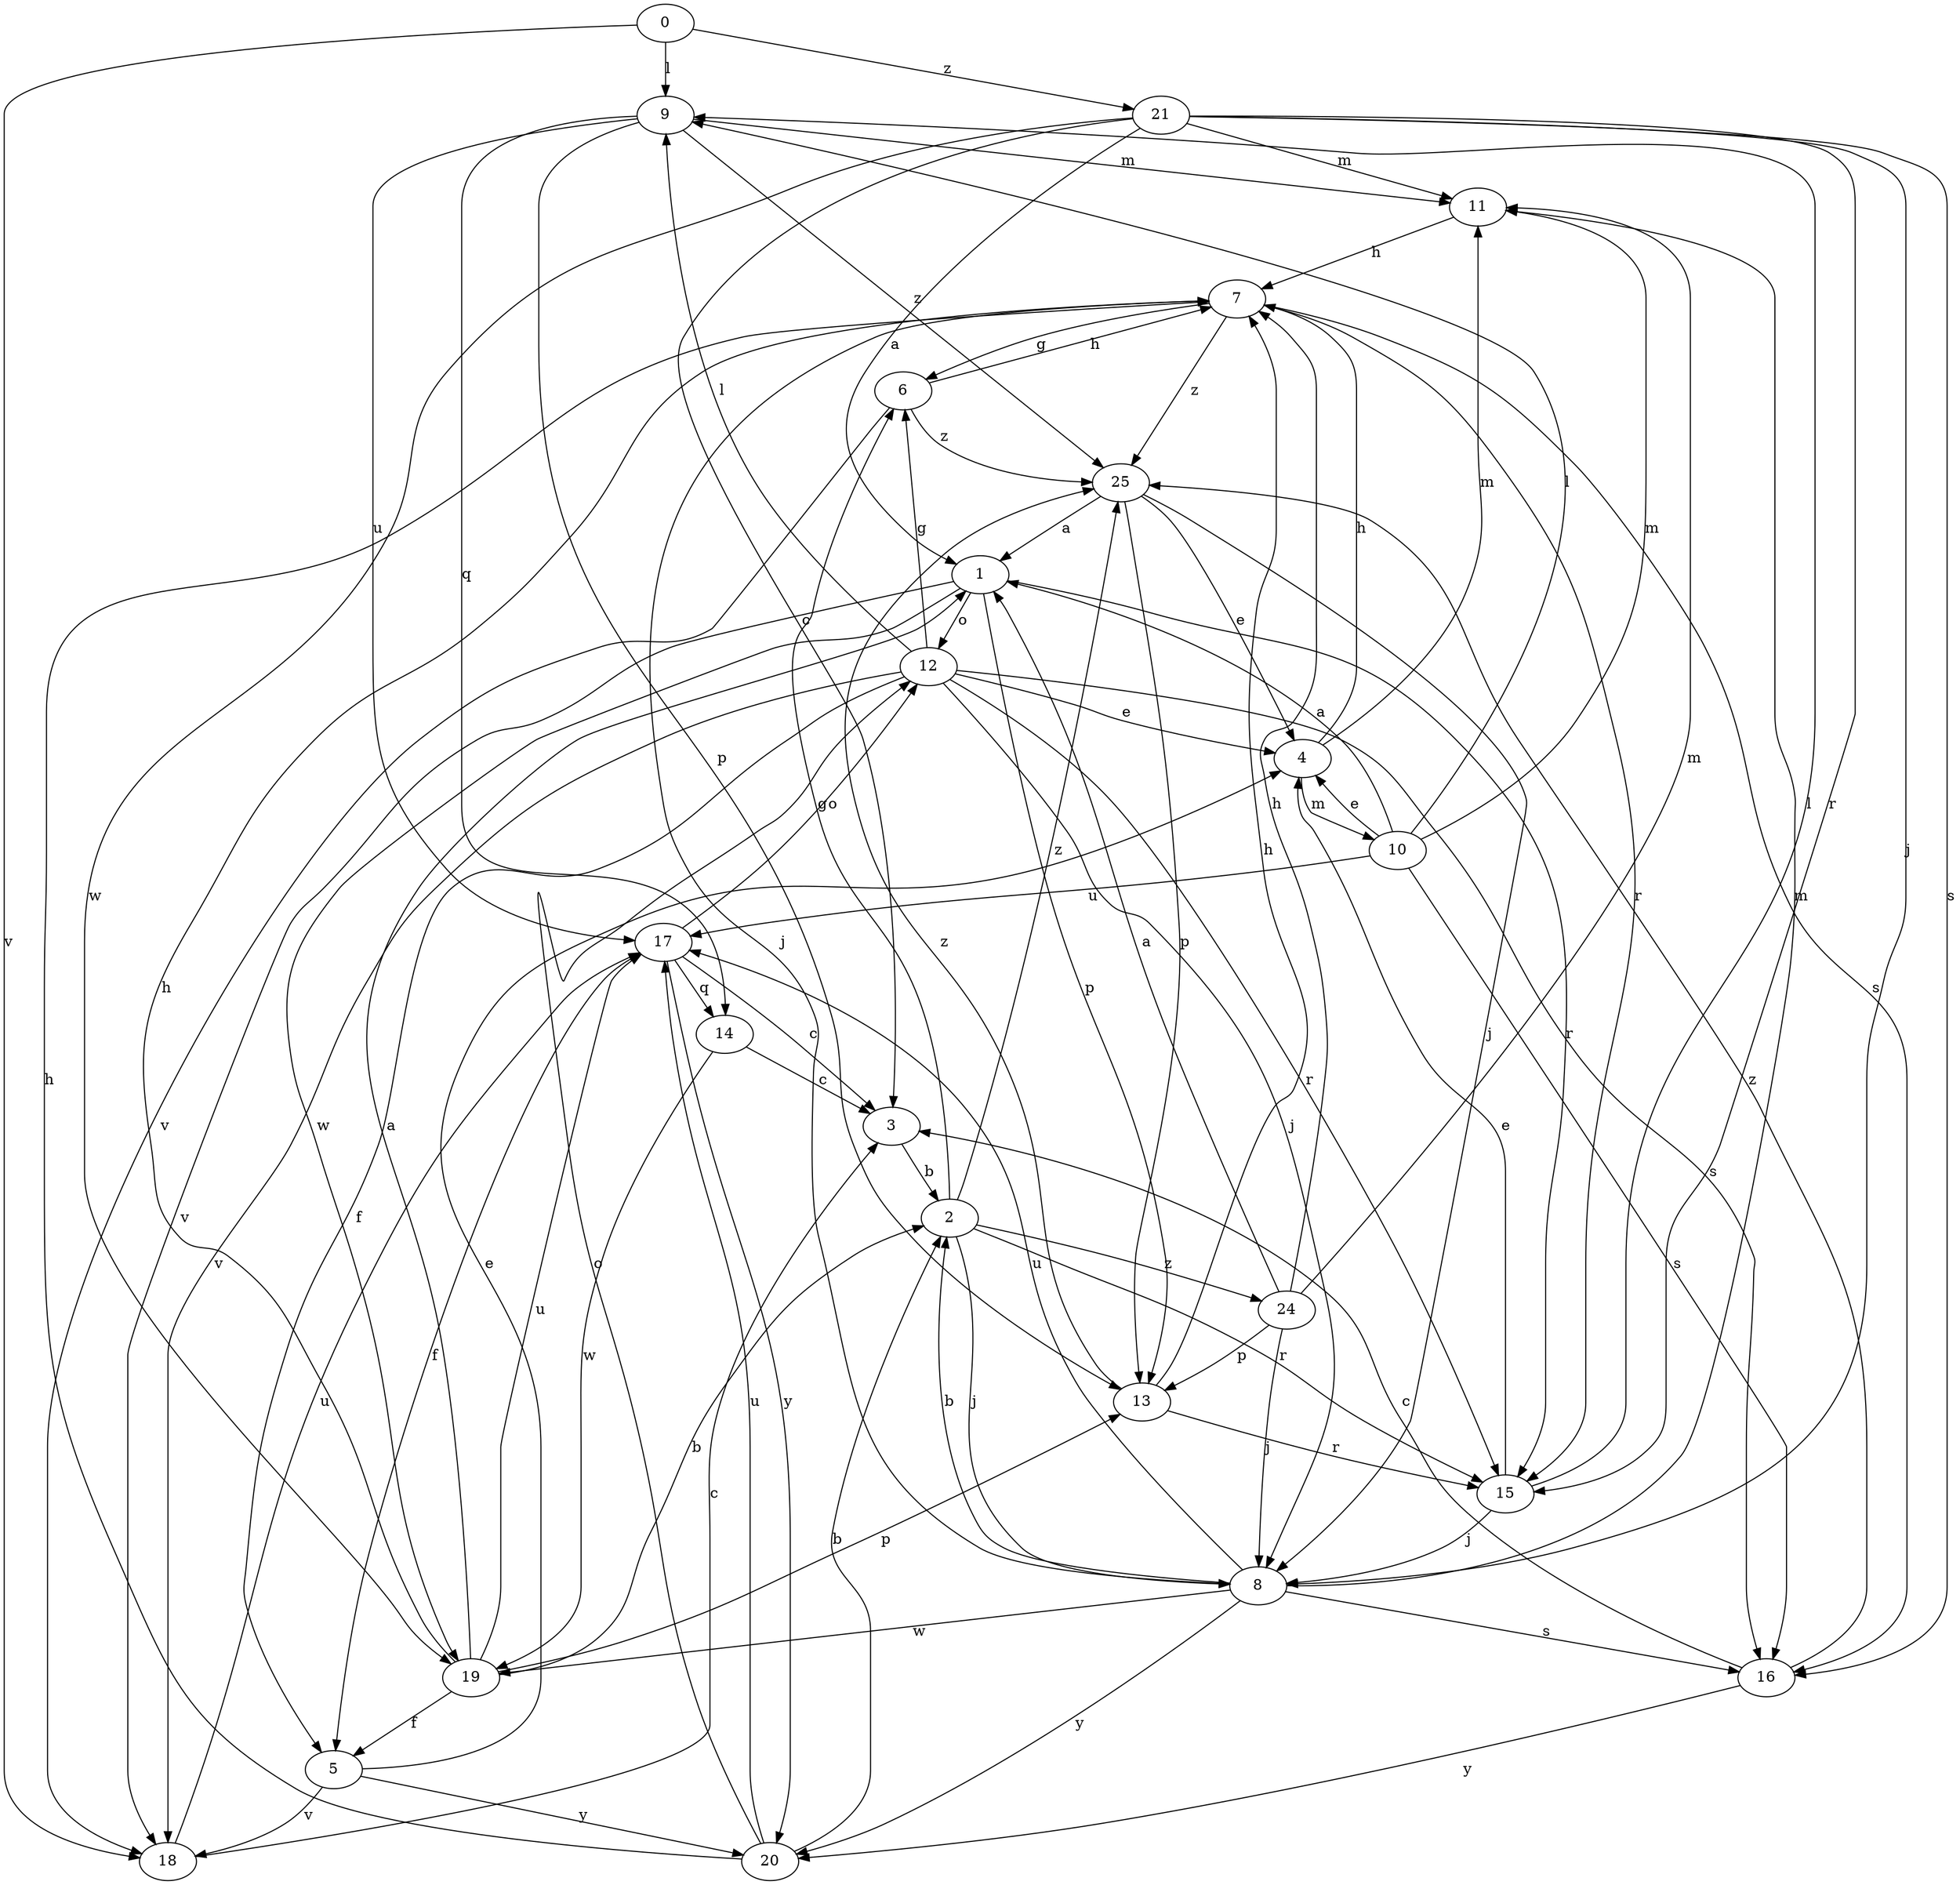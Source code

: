 strict digraph  {
0;
1;
2;
3;
4;
5;
6;
7;
8;
9;
10;
11;
12;
13;
14;
15;
16;
17;
18;
19;
20;
21;
24;
25;
0 -> 9  [label=l];
0 -> 18  [label=v];
0 -> 21  [label=z];
1 -> 12  [label=o];
1 -> 13  [label=p];
1 -> 15  [label=r];
1 -> 18  [label=v];
1 -> 19  [label=w];
2 -> 6  [label=g];
2 -> 8  [label=j];
2 -> 15  [label=r];
2 -> 24  [label=z];
2 -> 25  [label=z];
3 -> 2  [label=b];
4 -> 7  [label=h];
4 -> 10  [label=m];
4 -> 11  [label=m];
5 -> 4  [label=e];
5 -> 18  [label=v];
5 -> 20  [label=y];
6 -> 7  [label=h];
6 -> 18  [label=v];
6 -> 25  [label=z];
7 -> 6  [label=g];
7 -> 8  [label=j];
7 -> 15  [label=r];
7 -> 16  [label=s];
7 -> 25  [label=z];
8 -> 2  [label=b];
8 -> 11  [label=m];
8 -> 16  [label=s];
8 -> 17  [label=u];
8 -> 19  [label=w];
8 -> 20  [label=y];
9 -> 11  [label=m];
9 -> 13  [label=p];
9 -> 14  [label=q];
9 -> 17  [label=u];
9 -> 25  [label=z];
10 -> 1  [label=a];
10 -> 4  [label=e];
10 -> 9  [label=l];
10 -> 11  [label=m];
10 -> 16  [label=s];
10 -> 17  [label=u];
11 -> 7  [label=h];
12 -> 4  [label=e];
12 -> 5  [label=f];
12 -> 6  [label=g];
12 -> 8  [label=j];
12 -> 9  [label=l];
12 -> 15  [label=r];
12 -> 16  [label=s];
12 -> 18  [label=v];
13 -> 7  [label=h];
13 -> 15  [label=r];
13 -> 25  [label=z];
14 -> 3  [label=c];
14 -> 19  [label=w];
15 -> 4  [label=e];
15 -> 8  [label=j];
15 -> 9  [label=l];
16 -> 3  [label=c];
16 -> 20  [label=y];
16 -> 25  [label=z];
17 -> 3  [label=c];
17 -> 5  [label=f];
17 -> 12  [label=o];
17 -> 14  [label=q];
17 -> 20  [label=y];
18 -> 3  [label=c];
18 -> 17  [label=u];
19 -> 1  [label=a];
19 -> 2  [label=b];
19 -> 5  [label=f];
19 -> 7  [label=h];
19 -> 13  [label=p];
19 -> 17  [label=u];
20 -> 2  [label=b];
20 -> 7  [label=h];
20 -> 12  [label=o];
20 -> 17  [label=u];
21 -> 1  [label=a];
21 -> 3  [label=c];
21 -> 8  [label=j];
21 -> 11  [label=m];
21 -> 15  [label=r];
21 -> 16  [label=s];
21 -> 19  [label=w];
24 -> 1  [label=a];
24 -> 7  [label=h];
24 -> 8  [label=j];
24 -> 11  [label=m];
24 -> 13  [label=p];
25 -> 1  [label=a];
25 -> 4  [label=e];
25 -> 8  [label=j];
25 -> 13  [label=p];
}
